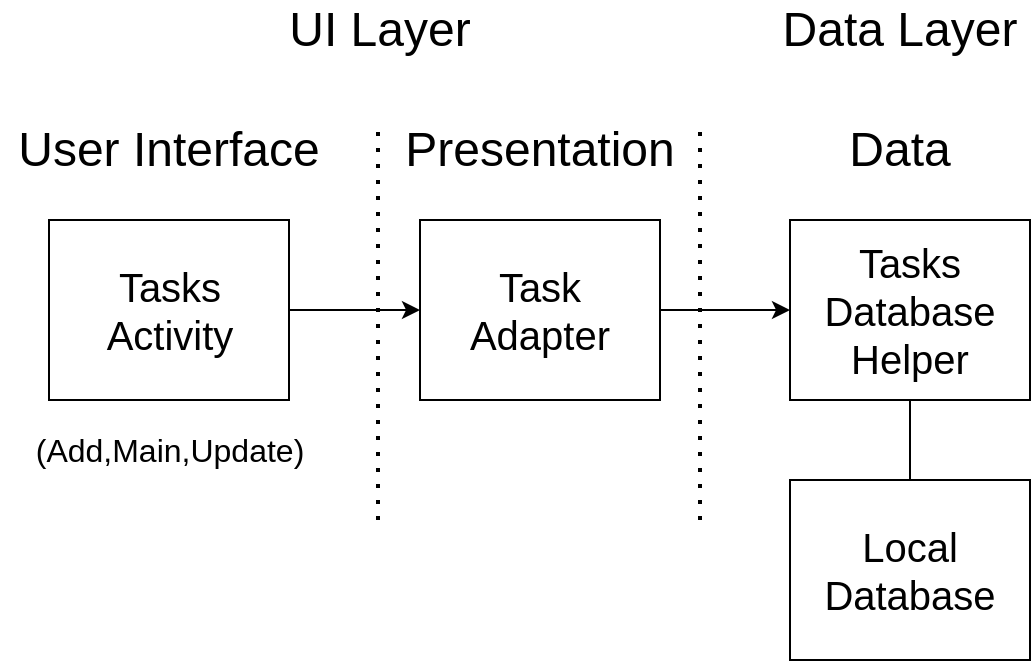 <mxfile version="24.7.1" type="device">
  <diagram name="第 1 页" id="0OHUNAdcbmi0i3O6drIp">
    <mxGraphModel dx="1018" dy="557" grid="1" gridSize="10" guides="1" tooltips="1" connect="1" arrows="1" fold="1" page="1" pageScale="1" pageWidth="827" pageHeight="1169" math="0" shadow="0">
      <root>
        <mxCell id="0" />
        <mxCell id="1" parent="0" />
        <mxCell id="yc3xJGQ9aHJ-nCMuVC62-1" value="UI Layer" style="text;html=1;align=center;verticalAlign=middle;whiteSpace=wrap;rounded=0;fontSize=24;" vertex="1" parent="1">
          <mxGeometry x="296" y="330" width="100" height="30" as="geometry" />
        </mxCell>
        <mxCell id="yc3xJGQ9aHJ-nCMuVC62-2" value="Data Layer" style="text;html=1;align=center;verticalAlign=middle;whiteSpace=wrap;rounded=0;fontSize=24;" vertex="1" parent="1">
          <mxGeometry x="541" y="330" width="130" height="30" as="geometry" />
        </mxCell>
        <mxCell id="yc3xJGQ9aHJ-nCMuVC62-3" value="User Interface" style="text;html=1;align=center;verticalAlign=middle;whiteSpace=wrap;rounded=0;fontSize=24;" vertex="1" parent="1">
          <mxGeometry x="156" y="390" width="169" height="30" as="geometry" />
        </mxCell>
        <mxCell id="yc3xJGQ9aHJ-nCMuVC62-4" value="Presentation" style="text;html=1;align=center;verticalAlign=middle;whiteSpace=wrap;rounded=0;fontSize=24;" vertex="1" parent="1">
          <mxGeometry x="396" y="390" width="60" height="30" as="geometry" />
        </mxCell>
        <mxCell id="yc3xJGQ9aHJ-nCMuVC62-5" value="Data" style="text;html=1;align=center;verticalAlign=middle;whiteSpace=wrap;rounded=0;fontSize=24;" vertex="1" parent="1">
          <mxGeometry x="576" y="390" width="60" height="30" as="geometry" />
        </mxCell>
        <mxCell id="yc3xJGQ9aHJ-nCMuVC62-6" value="" style="endArrow=none;dashed=1;html=1;dashPattern=1 3;strokeWidth=2;rounded=0;" edge="1" parent="1">
          <mxGeometry width="50" height="50" relative="1" as="geometry">
            <mxPoint x="345" y="590" as="sourcePoint" />
            <mxPoint x="345" y="390" as="targetPoint" />
          </mxGeometry>
        </mxCell>
        <mxCell id="yc3xJGQ9aHJ-nCMuVC62-7" value="" style="endArrow=none;dashed=1;html=1;dashPattern=1 3;strokeWidth=2;rounded=0;" edge="1" parent="1">
          <mxGeometry width="50" height="50" relative="1" as="geometry">
            <mxPoint x="506" y="590" as="sourcePoint" />
            <mxPoint x="506" y="390" as="targetPoint" />
          </mxGeometry>
        </mxCell>
        <mxCell id="yc3xJGQ9aHJ-nCMuVC62-10" value="Tasks&lt;div&gt;Database&lt;div&gt;Helper&lt;/div&gt;&lt;/div&gt;" style="rounded=0;whiteSpace=wrap;html=1;fontSize=20;" vertex="1" parent="1">
          <mxGeometry x="551" y="440" width="120" height="90" as="geometry" />
        </mxCell>
        <mxCell id="yc3xJGQ9aHJ-nCMuVC62-12" value="Local&lt;div&gt;Database&lt;/div&gt;" style="rounded=0;whiteSpace=wrap;html=1;fontSize=20;" vertex="1" parent="1">
          <mxGeometry x="551" y="570" width="120" height="90" as="geometry" />
        </mxCell>
        <mxCell id="yc3xJGQ9aHJ-nCMuVC62-13" value="Task&lt;div&gt;Adapter&lt;/div&gt;" style="rounded=0;whiteSpace=wrap;html=1;fontSize=20;" vertex="1" parent="1">
          <mxGeometry x="366" y="440" width="120" height="90" as="geometry" />
        </mxCell>
        <mxCell id="yc3xJGQ9aHJ-nCMuVC62-14" value="Tasks&lt;div&gt;Activity&lt;/div&gt;" style="rounded=0;whiteSpace=wrap;html=1;fontSize=20;" vertex="1" parent="1">
          <mxGeometry x="180.5" y="440" width="120" height="90" as="geometry" />
        </mxCell>
        <mxCell id="yc3xJGQ9aHJ-nCMuVC62-15" value="&lt;font style=&quot;font-size: 16px;&quot;&gt;(Add,Main,Update)&lt;/font&gt;" style="text;html=1;align=center;verticalAlign=middle;whiteSpace=wrap;rounded=0;" vertex="1" parent="1">
          <mxGeometry x="210.5" y="540" width="60" height="30" as="geometry" />
        </mxCell>
        <mxCell id="yc3xJGQ9aHJ-nCMuVC62-16" value="" style="endArrow=classic;html=1;rounded=0;exitX=1;exitY=0.5;exitDx=0;exitDy=0;entryX=0;entryY=0.5;entryDx=0;entryDy=0;" edge="1" parent="1" source="yc3xJGQ9aHJ-nCMuVC62-14" target="yc3xJGQ9aHJ-nCMuVC62-13">
          <mxGeometry width="50" height="50" relative="1" as="geometry">
            <mxPoint x="466" y="560" as="sourcePoint" />
            <mxPoint x="516" y="510" as="targetPoint" />
          </mxGeometry>
        </mxCell>
        <mxCell id="yc3xJGQ9aHJ-nCMuVC62-17" value="" style="endArrow=classic;html=1;rounded=0;exitX=1;exitY=0.5;exitDx=0;exitDy=0;" edge="1" parent="1" source="yc3xJGQ9aHJ-nCMuVC62-13" target="yc3xJGQ9aHJ-nCMuVC62-10">
          <mxGeometry width="50" height="50" relative="1" as="geometry">
            <mxPoint x="311" y="495" as="sourcePoint" />
            <mxPoint x="376" y="495" as="targetPoint" />
          </mxGeometry>
        </mxCell>
        <mxCell id="yc3xJGQ9aHJ-nCMuVC62-18" value="" style="endArrow=none;html=1;rounded=0;entryX=0.5;entryY=1;entryDx=0;entryDy=0;exitX=0.5;exitY=0;exitDx=0;exitDy=0;" edge="1" parent="1" source="yc3xJGQ9aHJ-nCMuVC62-12" target="yc3xJGQ9aHJ-nCMuVC62-10">
          <mxGeometry width="50" height="50" relative="1" as="geometry">
            <mxPoint x="466" y="560" as="sourcePoint" />
            <mxPoint x="516" y="510" as="targetPoint" />
          </mxGeometry>
        </mxCell>
      </root>
    </mxGraphModel>
  </diagram>
</mxfile>
